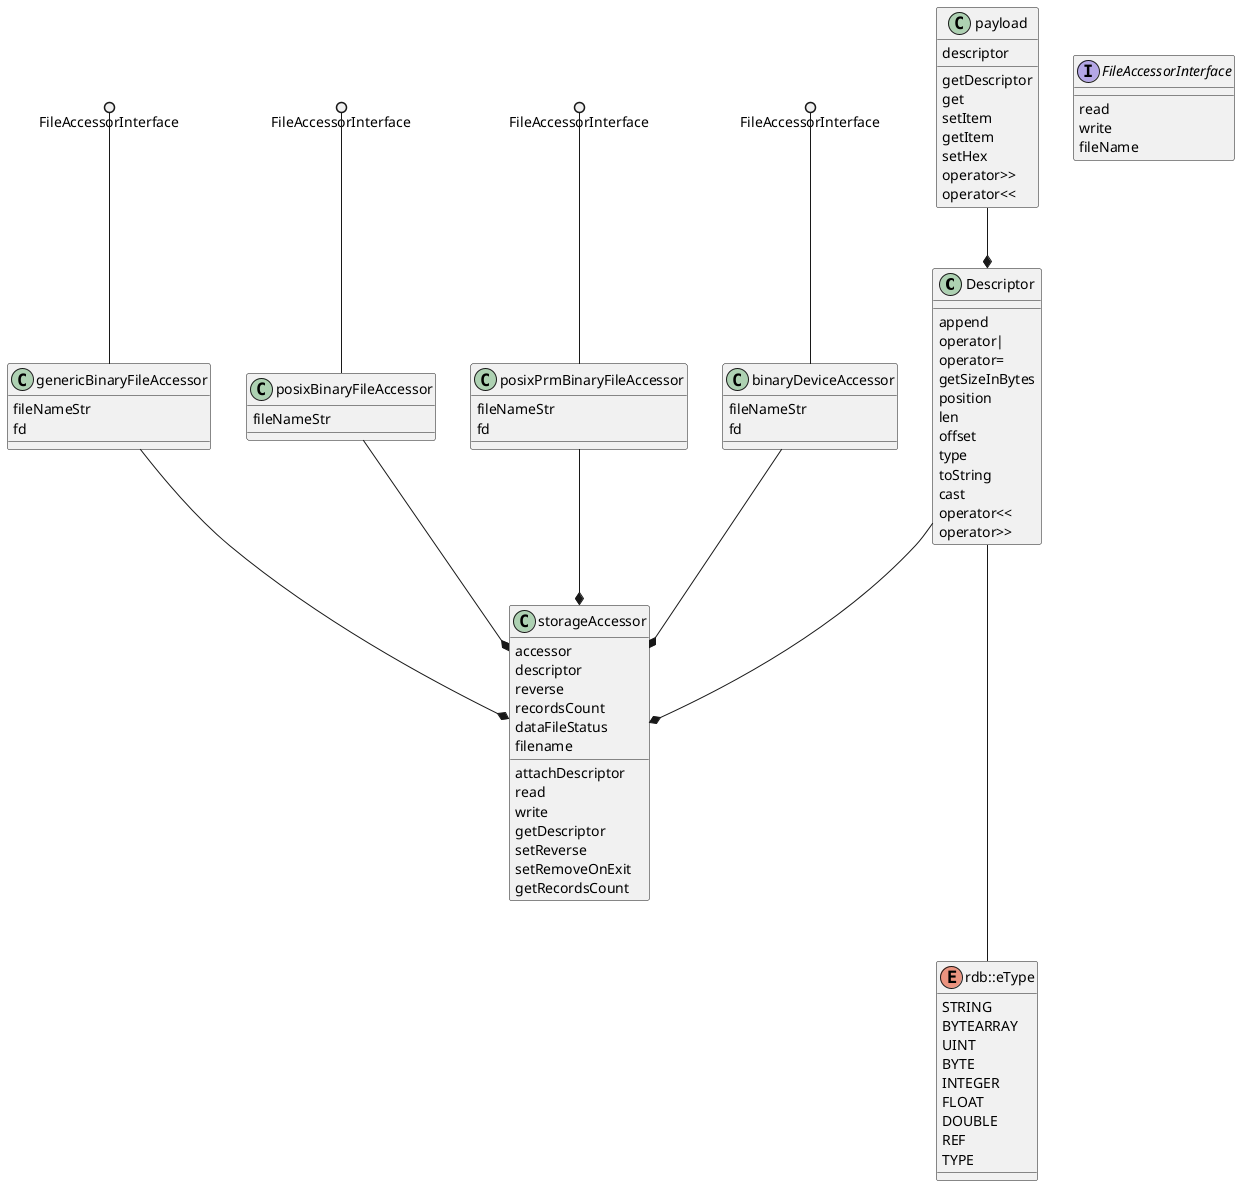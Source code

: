 @startuml

class Descriptor {
    {method} append
    {method} operator|
    {method} operator=
    {method} getSizeInBytes
    {method} position
    {method} len
    {method} offset
    {method} type
    {method} toString
    {method} cast
    {method} operator<<
    {method} operator>>
}

class genericBinaryFileAccessor {
    {field} fileNameStr
    {field} fd
}


class posixBinaryFileAccessor {
    {field} fileNameStr
}

class posixPrmBinaryFileAccessor {
    {field} fileNameStr
    {field} fd
}

class binaryDeviceAccessor {
    {field} fileNameStr
    {field} fd
}

FileAccessorInterface ()-- binaryDeviceAccessor
FileAccessorInterface ()-- posixPrmBinaryFileAccessor
FileAccessorInterface ()-- posixBinaryFileAccessor
FileAccessorInterface ()-- genericBinaryFileAccessor


interface FileAccessorInterface {
    {method} read
    {method} write
    {method} fileName
}

class payload {
    {field} descriptor

    {method} getDescriptor
    {method} get
    {method} setItem
    {method} getItem
    {method} setHex
    {method} operator>>
    {method} operator<<
}

class storageAccessor {
    {field} accessor
    {field} descriptor
    {field} reverse
    {field} recordsCount
    {field} dataFileStatus
    {field} filename

    {method} attachDescriptor
    {method} read
    {method} write
    {method} getDescriptor
    {method} setReverse
    {method} setRemoveOnExit
    {method} getRecordsCount
}

enum rdb::eType {
    STRING
    BYTEARRAY
    UINT
    BYTE
    INTEGER
    FLOAT
    DOUBLE
    REF
    TYPE
}

genericBinaryFileAccessor --* storageAccessor
posixBinaryFileAccessor --* storageAccessor
posixPrmBinaryFileAccessor --* storageAccessor
binaryDeviceAccessor --* storageAccessor

Descriptor --* storageAccessor


Descriptor --- rdb::eType

payload --* Descriptor

@enduml